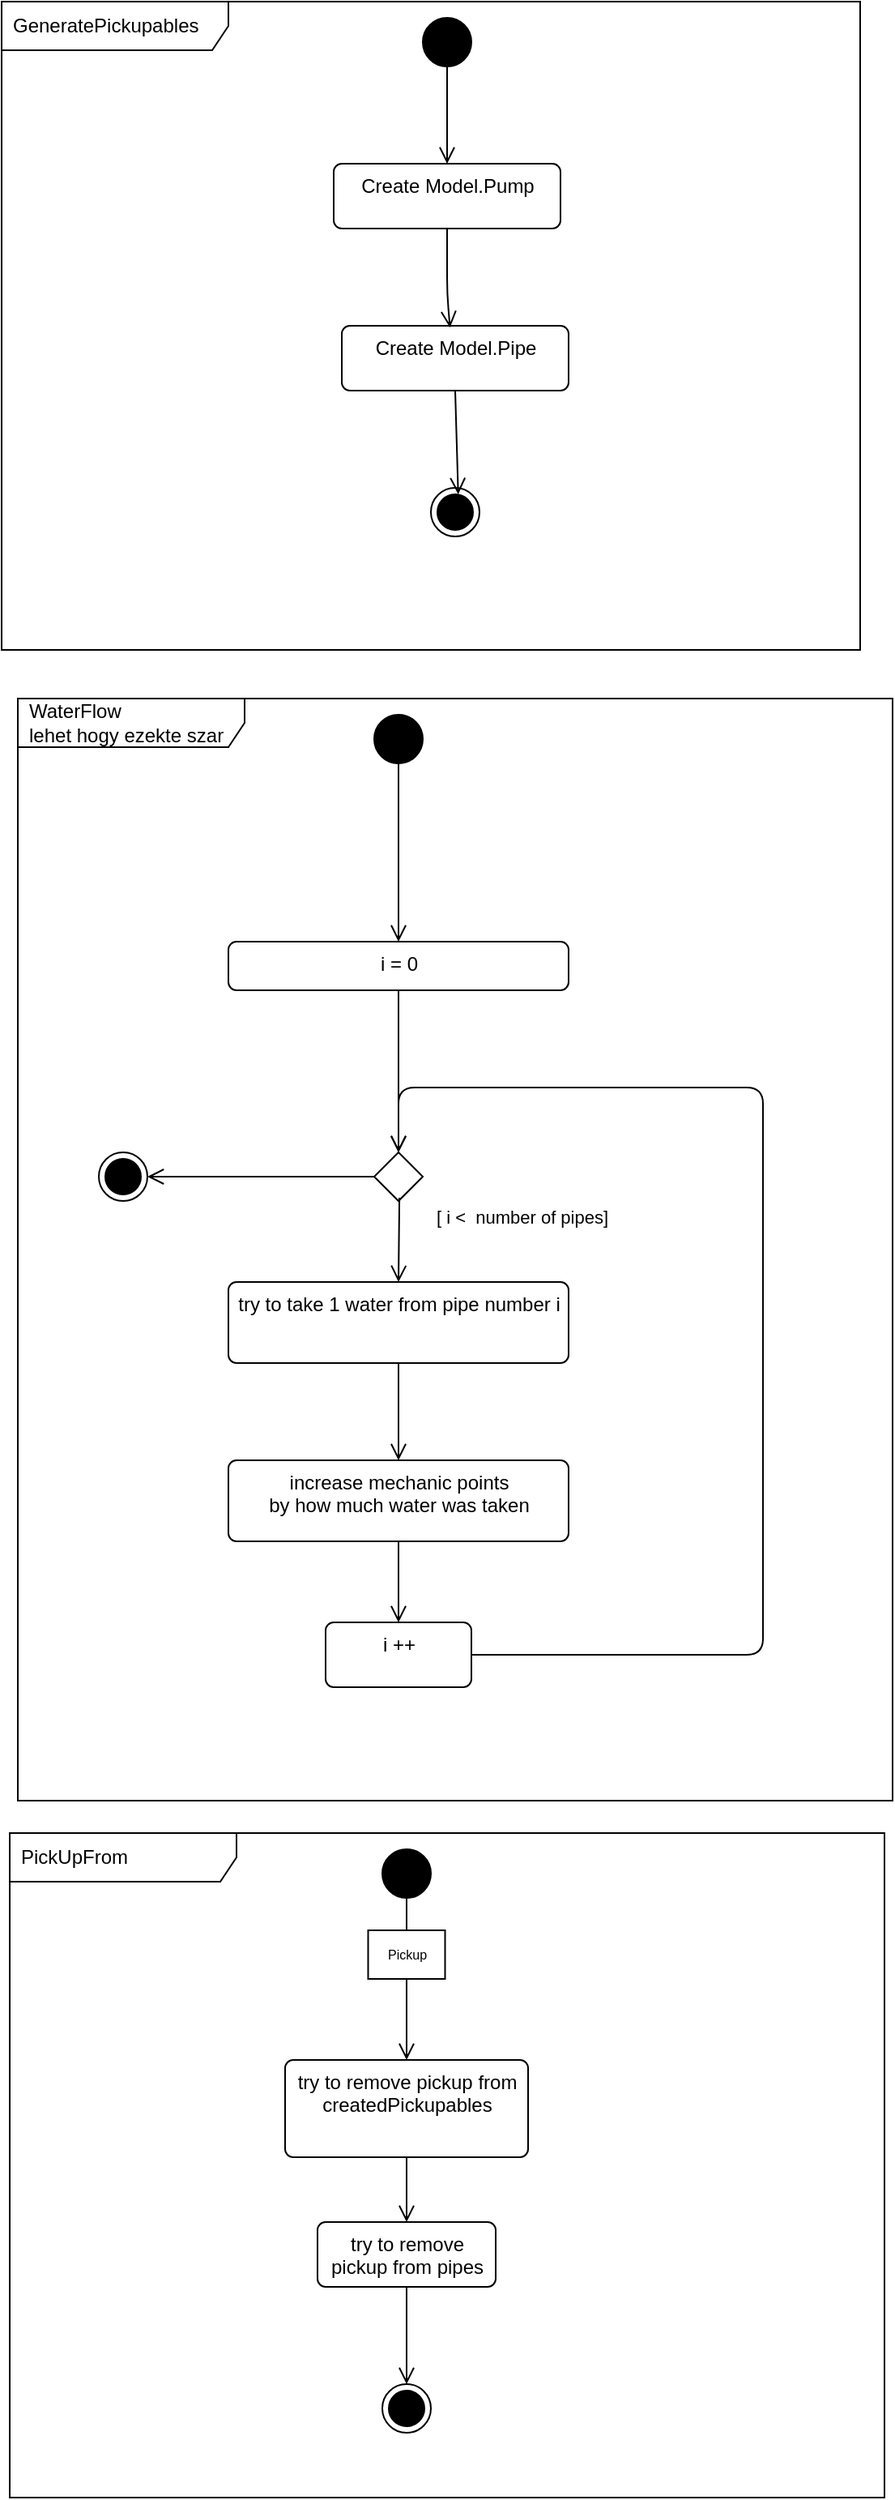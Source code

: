 <mxfile>
    <diagram id="l8CHq4oXYswisblKdi7T" name="Page-1">
        <mxGraphModel dx="1490" dy="801" grid="1" gridSize="10" guides="1" tooltips="1" connect="1" arrows="1" fold="1" page="1" pageScale="1" pageWidth="850" pageHeight="1100" math="0" shadow="0">
            <root>
                <mxCell id="0"/>
                <mxCell id="1" parent="0"/>
                <mxCell id="40" value="PickUpFrom" style="shape=umlFrame;whiteSpace=wrap;html=1;width=140;height=30;boundedLbl=1;verticalAlign=middle;align=left;spacingLeft=5;" parent="1" vertex="1">
                    <mxGeometry x="135" y="1140" width="540" height="410" as="geometry"/>
                </mxCell>
                <mxCell id="21" value="WaterFlow&lt;br&gt;lehet hogy ezekte szar" style="shape=umlFrame;whiteSpace=wrap;html=1;width=140;height=30;boundedLbl=1;verticalAlign=middle;align=left;spacingLeft=5;" parent="1" vertex="1">
                    <mxGeometry x="140" y="440" width="540" height="680" as="geometry"/>
                </mxCell>
                <mxCell id="20" value="GeneratePickupables" style="shape=umlFrame;whiteSpace=wrap;html=1;width=140;height=30;boundedLbl=1;verticalAlign=middle;align=left;spacingLeft=5;" parent="1" vertex="1">
                    <mxGeometry x="130" y="10" width="530" height="400" as="geometry"/>
                </mxCell>
                <mxCell id="2" value="" style="ellipse;fillColor=strokeColor;" parent="1" vertex="1">
                    <mxGeometry x="390" y="20" width="30" height="30" as="geometry"/>
                </mxCell>
                <mxCell id="4" value="" style="endArrow=open;startArrow=none;endFill=0;startFill=0;endSize=8;html=1;verticalAlign=bottom;labelBackgroundColor=none;strokeWidth=1;exitX=0.5;exitY=1;exitDx=0;exitDy=0;entryX=0.5;entryY=0;entryDx=0;entryDy=0;" parent="1" source="2" edge="1">
                    <mxGeometry width="160" relative="1" as="geometry">
                        <mxPoint x="440" y="270" as="sourcePoint"/>
                        <mxPoint x="405" y="110" as="targetPoint"/>
                    </mxGeometry>
                </mxCell>
                <mxCell id="7" value="" style="ellipse;html=1;shape=endState;fillColor=strokeColor;" parent="1" vertex="1">
                    <mxGeometry x="395" y="310" width="30" height="30" as="geometry"/>
                </mxCell>
                <mxCell id="8" value="Create Model.Pipe" style="html=1;align=center;verticalAlign=top;rounded=1;absoluteArcSize=1;arcSize=10;dashed=0;" parent="1" vertex="1">
                    <mxGeometry x="340" y="210" width="140" height="40" as="geometry"/>
                </mxCell>
                <mxCell id="10" value="" style="endArrow=open;startArrow=none;endFill=0;startFill=0;endSize=8;html=1;verticalAlign=bottom;labelBackgroundColor=none;strokeWidth=1;exitX=0.5;exitY=1;exitDx=0;exitDy=0;entryX=0.477;entryY=0.029;entryDx=0;entryDy=0;entryPerimeter=0;" parent="1" source="13" target="8" edge="1">
                    <mxGeometry width="160" relative="1" as="geometry">
                        <mxPoint x="390" y="125" as="sourcePoint"/>
                        <mxPoint x="415" y="120" as="targetPoint"/>
                        <Array as="points">
                            <mxPoint x="405" y="190"/>
                        </Array>
                    </mxGeometry>
                </mxCell>
                <mxCell id="13" value="Create Model.Pump" style="html=1;align=center;verticalAlign=top;rounded=1;absoluteArcSize=1;arcSize=10;dashed=0;" parent="1" vertex="1">
                    <mxGeometry x="335" y="110" width="140" height="40" as="geometry"/>
                </mxCell>
                <mxCell id="19" value="" style="endArrow=open;startArrow=none;endFill=0;startFill=0;endSize=8;html=1;verticalAlign=bottom;labelBackgroundColor=none;strokeWidth=1;exitX=0.5;exitY=1;exitDx=0;exitDy=0;entryX=0.562;entryY=0.133;entryDx=0;entryDy=0;entryPerimeter=0;" parent="1" source="8" target="7" edge="1">
                    <mxGeometry width="160" relative="1" as="geometry">
                        <mxPoint x="425" y="70" as="sourcePoint"/>
                        <mxPoint x="260" y="300" as="targetPoint"/>
                    </mxGeometry>
                </mxCell>
                <mxCell id="22" value="" style="ellipse;fillColor=strokeColor;" parent="1" vertex="1">
                    <mxGeometry x="360" y="450" width="30" height="30" as="geometry"/>
                </mxCell>
                <mxCell id="23" value="increase mechanic points &lt;br&gt;by how much water was taken" style="html=1;align=center;verticalAlign=top;rounded=1;absoluteArcSize=1;arcSize=10;dashed=0;" parent="1" vertex="1">
                    <mxGeometry x="270" y="910" width="210" height="50" as="geometry"/>
                </mxCell>
                <mxCell id="24" value="" style="rhombus;" parent="1" vertex="1">
                    <mxGeometry x="360" y="720" width="30" height="30" as="geometry"/>
                </mxCell>
                <mxCell id="25" value="" style="endArrow=open;startArrow=none;endFill=0;startFill=0;endSize=8;html=1;verticalAlign=bottom;labelBackgroundColor=none;strokeWidth=1;exitX=0.5;exitY=1;exitDx=0;exitDy=0;entryX=0.5;entryY=0;entryDx=0;entryDy=0;" parent="1" target="71" edge="1">
                    <mxGeometry width="160" relative="1" as="geometry">
                        <mxPoint x="375.55" y="748.05" as="sourcePoint"/>
                        <mxPoint x="374" y="800" as="targetPoint"/>
                    </mxGeometry>
                </mxCell>
                <mxCell id="28" value="[ i &amp;lt;&amp;nbsp; number of pipes]" style="edgeLabel;html=1;align=center;verticalAlign=middle;resizable=0;points=[];" parent="25" vertex="1" connectable="0">
                    <mxGeometry x="-0.39" relative="1" as="geometry">
                        <mxPoint x="75" y="-4" as="offset"/>
                    </mxGeometry>
                </mxCell>
                <mxCell id="27" value="" style="endArrow=open;startArrow=none;endFill=0;startFill=0;endSize=8;html=1;verticalAlign=bottom;labelBackgroundColor=none;strokeWidth=1;exitX=0.5;exitY=1;exitDx=0;exitDy=0;entryX=0.5;entryY=0;entryDx=0;entryDy=0;" parent="1" source="22" target="33" edge="1">
                    <mxGeometry width="160" relative="1" as="geometry">
                        <mxPoint x="385" y="610" as="sourcePoint"/>
                        <mxPoint x="383.91" y="671.17" as="targetPoint"/>
                    </mxGeometry>
                </mxCell>
                <mxCell id="30" value="" style="endArrow=open;startArrow=none;endFill=0;startFill=0;endSize=8;html=1;verticalAlign=bottom;labelBackgroundColor=none;strokeWidth=1;exitX=0;exitY=0.5;exitDx=0;exitDy=0;entryX=1;entryY=0.5;entryDx=0;entryDy=0;" parent="1" source="24" target="31" edge="1">
                    <mxGeometry width="160" relative="1" as="geometry">
                        <mxPoint x="385" y="520" as="sourcePoint"/>
                        <mxPoint x="385" y="580" as="targetPoint"/>
                        <Array as="points">
                            <mxPoint x="280" y="735"/>
                        </Array>
                    </mxGeometry>
                </mxCell>
                <mxCell id="31" value="" style="ellipse;html=1;shape=endState;fillColor=strokeColor;" parent="1" vertex="1">
                    <mxGeometry x="190" y="720" width="30" height="30" as="geometry"/>
                </mxCell>
                <mxCell id="33" value="i = 0" style="html=1;align=center;verticalAlign=top;rounded=1;absoluteArcSize=1;arcSize=10;dashed=0;" parent="1" vertex="1">
                    <mxGeometry x="270" y="590" width="210" height="30" as="geometry"/>
                </mxCell>
                <mxCell id="34" value="" style="endArrow=open;startArrow=none;endFill=0;startFill=0;endSize=8;html=1;verticalAlign=bottom;labelBackgroundColor=none;strokeWidth=1;exitX=0.5;exitY=1;exitDx=0;exitDy=0;entryX=0.5;entryY=0;entryDx=0;entryDy=0;" parent="1" source="33" target="24" edge="1">
                    <mxGeometry width="160" relative="1" as="geometry">
                        <mxPoint x="385" y="490" as="sourcePoint"/>
                        <mxPoint x="385" y="600" as="targetPoint"/>
                    </mxGeometry>
                </mxCell>
                <mxCell id="35" value="i ++" style="html=1;align=center;verticalAlign=top;rounded=1;absoluteArcSize=1;arcSize=10;dashed=0;" parent="1" vertex="1">
                    <mxGeometry x="330" y="1010" width="90" height="40" as="geometry"/>
                </mxCell>
                <mxCell id="38" value="" style="endArrow=open;startArrow=none;endFill=0;startFill=0;endSize=8;html=1;verticalAlign=bottom;labelBackgroundColor=none;strokeWidth=1;exitX=0.5;exitY=1;exitDx=0;exitDy=0;" parent="1" source="23" target="35" edge="1">
                    <mxGeometry width="160" relative="1" as="geometry">
                        <mxPoint x="385" y="630.0" as="sourcePoint"/>
                        <mxPoint x="385" y="730" as="targetPoint"/>
                    </mxGeometry>
                </mxCell>
                <mxCell id="39" value="" style="endArrow=open;startArrow=none;endFill=0;startFill=0;endSize=8;html=1;verticalAlign=bottom;labelBackgroundColor=none;strokeWidth=1;exitX=1;exitY=0.5;exitDx=0;exitDy=0;entryX=0.5;entryY=0;entryDx=0;entryDy=0;" parent="1" source="35" target="24" edge="1">
                    <mxGeometry width="160" relative="1" as="geometry">
                        <mxPoint x="395" y="640.0" as="sourcePoint"/>
                        <mxPoint x="395" y="740" as="targetPoint"/>
                        <Array as="points">
                            <mxPoint x="520" y="1030"/>
                            <mxPoint x="600" y="1030"/>
                            <mxPoint x="600" y="680"/>
                            <mxPoint x="375" y="680"/>
                        </Array>
                    </mxGeometry>
                </mxCell>
                <mxCell id="41" value="" style="ellipse;fillColor=strokeColor;" parent="1" vertex="1">
                    <mxGeometry x="365" y="1150" width="30" height="30" as="geometry"/>
                </mxCell>
                <mxCell id="43" value="" style="ellipse;html=1;shape=endState;fillColor=strokeColor;" parent="1" vertex="1">
                    <mxGeometry x="365" y="1480" width="30" height="30" as="geometry"/>
                </mxCell>
                <mxCell id="45" value="" style="endArrow=open;startArrow=none;endFill=0;startFill=0;endSize=8;html=1;verticalAlign=bottom;labelBackgroundColor=none;strokeWidth=1;exitX=0.5;exitY=1;exitDx=0;exitDy=0;entryX=0.5;entryY=0;entryDx=0;entryDy=0;" parent="1" source="41" target="47" edge="1">
                    <mxGeometry width="160" relative="1" as="geometry">
                        <mxPoint x="385" y="490" as="sourcePoint"/>
                        <mxPoint x="380" y="1270" as="targetPoint"/>
                    </mxGeometry>
                </mxCell>
                <mxCell id="47" value="try to remove pickup from &lt;br&gt;createdPickupables" style="html=1;align=center;verticalAlign=top;rounded=1;absoluteArcSize=1;arcSize=10;dashed=0;" parent="1" vertex="1">
                    <mxGeometry x="305" y="1280" width="150" height="60" as="geometry"/>
                </mxCell>
                <mxCell id="48" value="try to remove&lt;br&gt;pickup from pipes" style="html=1;align=center;verticalAlign=top;rounded=1;absoluteArcSize=1;arcSize=10;dashed=0;" parent="1" vertex="1">
                    <mxGeometry x="325" y="1380" width="110" height="40" as="geometry"/>
                </mxCell>
                <mxCell id="54" value="" style="endArrow=open;startArrow=none;endFill=0;startFill=0;endSize=8;html=1;verticalAlign=bottom;labelBackgroundColor=none;strokeWidth=1;exitX=0.5;exitY=1;exitDx=0;exitDy=0;entryX=0.5;entryY=0;entryDx=0;entryDy=0;" parent="1" source="48" target="43" edge="1">
                    <mxGeometry width="160" relative="1" as="geometry">
                        <mxPoint x="390" y="1230" as="sourcePoint"/>
                        <mxPoint x="599" y="1460" as="targetPoint"/>
                    </mxGeometry>
                </mxCell>
                <mxCell id="59" value="&lt;font style=&quot;font-size: 8px;&quot;&gt;Pickup&lt;/font&gt;" style="html=1;align=center;verticalAlign=top;rounded=0;absoluteArcSize=1;arcSize=10;dashed=0;" parent="1" vertex="1">
                    <mxGeometry x="356.25" y="1200" width="47.5" height="30" as="geometry"/>
                </mxCell>
                <mxCell id="64" value="" style="endArrow=open;startArrow=none;endFill=0;startFill=0;endSize=8;html=1;verticalAlign=bottom;labelBackgroundColor=none;strokeWidth=1;exitX=0.5;exitY=1;exitDx=0;exitDy=0;" parent="1" source="47" target="48" edge="1">
                    <mxGeometry width="160" relative="1" as="geometry">
                        <mxPoint x="390" y="1190" as="sourcePoint"/>
                        <mxPoint x="390" y="1280" as="targetPoint"/>
                    </mxGeometry>
                </mxCell>
                <mxCell id="71" value="try to take 1 water from pipe number i" style="html=1;align=center;verticalAlign=top;rounded=1;absoluteArcSize=1;arcSize=10;dashed=0;" parent="1" vertex="1">
                    <mxGeometry x="270" y="800" width="210" height="50" as="geometry"/>
                </mxCell>
                <mxCell id="74" value="" style="endArrow=open;startArrow=none;endFill=0;startFill=0;endSize=8;html=1;verticalAlign=bottom;labelBackgroundColor=none;strokeWidth=1;exitX=0.5;exitY=1;exitDx=0;exitDy=0;entryX=0.5;entryY=0;entryDx=0;entryDy=0;" parent="1" source="71" target="23" edge="1">
                    <mxGeometry width="160" relative="1" as="geometry">
                        <mxPoint x="390" y="970" as="sourcePoint"/>
                        <mxPoint x="390" y="1020" as="targetPoint"/>
                    </mxGeometry>
                </mxCell>
            </root>
        </mxGraphModel>
    </diagram>
</mxfile>